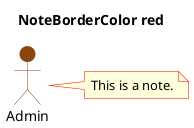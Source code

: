 @startuml

'!include ../../../plantuml-styles/plantuml-ae-skinparam-ex.iuml

skinparam ActorBorderColor   SaddleBrown
skinparam ActorBackgroundColor SaddleBrown

skinparam NoteBorderColor red

title NoteBorderColor red

:Admin: #saddleBrown
actor Admin

note right of Admin : This is a note.

@enduml